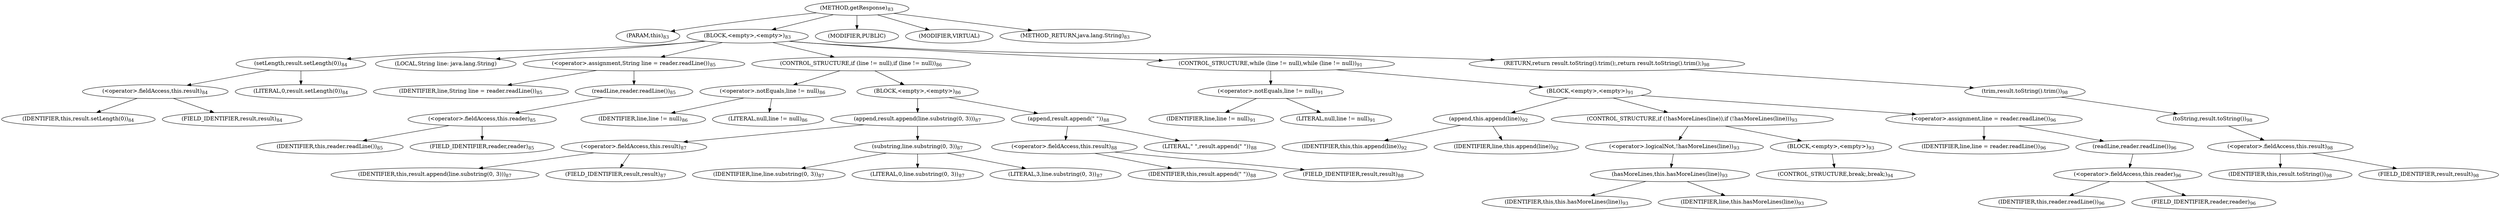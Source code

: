 digraph "getResponse" {  
"67" [label = <(METHOD,getResponse)<SUB>83</SUB>> ]
"4" [label = <(PARAM,this)<SUB>83</SUB>> ]
"68" [label = <(BLOCK,&lt;empty&gt;,&lt;empty&gt;)<SUB>83</SUB>> ]
"69" [label = <(setLength,result.setLength(0))<SUB>84</SUB>> ]
"70" [label = <(&lt;operator&gt;.fieldAccess,this.result)<SUB>84</SUB>> ]
"71" [label = <(IDENTIFIER,this,result.setLength(0))<SUB>84</SUB>> ]
"72" [label = <(FIELD_IDENTIFIER,result,result)<SUB>84</SUB>> ]
"73" [label = <(LITERAL,0,result.setLength(0))<SUB>84</SUB>> ]
"74" [label = <(LOCAL,String line: java.lang.String)> ]
"75" [label = <(&lt;operator&gt;.assignment,String line = reader.readLine())<SUB>85</SUB>> ]
"76" [label = <(IDENTIFIER,line,String line = reader.readLine())<SUB>85</SUB>> ]
"77" [label = <(readLine,reader.readLine())<SUB>85</SUB>> ]
"78" [label = <(&lt;operator&gt;.fieldAccess,this.reader)<SUB>85</SUB>> ]
"79" [label = <(IDENTIFIER,this,reader.readLine())<SUB>85</SUB>> ]
"80" [label = <(FIELD_IDENTIFIER,reader,reader)<SUB>85</SUB>> ]
"81" [label = <(CONTROL_STRUCTURE,if (line != null),if (line != null))<SUB>86</SUB>> ]
"82" [label = <(&lt;operator&gt;.notEquals,line != null)<SUB>86</SUB>> ]
"83" [label = <(IDENTIFIER,line,line != null)<SUB>86</SUB>> ]
"84" [label = <(LITERAL,null,line != null)<SUB>86</SUB>> ]
"85" [label = <(BLOCK,&lt;empty&gt;,&lt;empty&gt;)<SUB>86</SUB>> ]
"86" [label = <(append,result.append(line.substring(0, 3)))<SUB>87</SUB>> ]
"87" [label = <(&lt;operator&gt;.fieldAccess,this.result)<SUB>87</SUB>> ]
"88" [label = <(IDENTIFIER,this,result.append(line.substring(0, 3)))<SUB>87</SUB>> ]
"89" [label = <(FIELD_IDENTIFIER,result,result)<SUB>87</SUB>> ]
"90" [label = <(substring,line.substring(0, 3))<SUB>87</SUB>> ]
"91" [label = <(IDENTIFIER,line,line.substring(0, 3))<SUB>87</SUB>> ]
"92" [label = <(LITERAL,0,line.substring(0, 3))<SUB>87</SUB>> ]
"93" [label = <(LITERAL,3,line.substring(0, 3))<SUB>87</SUB>> ]
"94" [label = <(append,result.append(&quot; &quot;))<SUB>88</SUB>> ]
"95" [label = <(&lt;operator&gt;.fieldAccess,this.result)<SUB>88</SUB>> ]
"96" [label = <(IDENTIFIER,this,result.append(&quot; &quot;))<SUB>88</SUB>> ]
"97" [label = <(FIELD_IDENTIFIER,result,result)<SUB>88</SUB>> ]
"98" [label = <(LITERAL,&quot; &quot;,result.append(&quot; &quot;))<SUB>88</SUB>> ]
"99" [label = <(CONTROL_STRUCTURE,while (line != null),while (line != null))<SUB>91</SUB>> ]
"100" [label = <(&lt;operator&gt;.notEquals,line != null)<SUB>91</SUB>> ]
"101" [label = <(IDENTIFIER,line,line != null)<SUB>91</SUB>> ]
"102" [label = <(LITERAL,null,line != null)<SUB>91</SUB>> ]
"103" [label = <(BLOCK,&lt;empty&gt;,&lt;empty&gt;)<SUB>91</SUB>> ]
"104" [label = <(append,this.append(line))<SUB>92</SUB>> ]
"3" [label = <(IDENTIFIER,this,this.append(line))<SUB>92</SUB>> ]
"105" [label = <(IDENTIFIER,line,this.append(line))<SUB>92</SUB>> ]
"106" [label = <(CONTROL_STRUCTURE,if (!hasMoreLines(line)),if (!hasMoreLines(line)))<SUB>93</SUB>> ]
"107" [label = <(&lt;operator&gt;.logicalNot,!hasMoreLines(line))<SUB>93</SUB>> ]
"108" [label = <(hasMoreLines,this.hasMoreLines(line))<SUB>93</SUB>> ]
"5" [label = <(IDENTIFIER,this,this.hasMoreLines(line))<SUB>93</SUB>> ]
"109" [label = <(IDENTIFIER,line,this.hasMoreLines(line))<SUB>93</SUB>> ]
"110" [label = <(BLOCK,&lt;empty&gt;,&lt;empty&gt;)<SUB>93</SUB>> ]
"111" [label = <(CONTROL_STRUCTURE,break;,break;)<SUB>94</SUB>> ]
"112" [label = <(&lt;operator&gt;.assignment,line = reader.readLine())<SUB>96</SUB>> ]
"113" [label = <(IDENTIFIER,line,line = reader.readLine())<SUB>96</SUB>> ]
"114" [label = <(readLine,reader.readLine())<SUB>96</SUB>> ]
"115" [label = <(&lt;operator&gt;.fieldAccess,this.reader)<SUB>96</SUB>> ]
"116" [label = <(IDENTIFIER,this,reader.readLine())<SUB>96</SUB>> ]
"117" [label = <(FIELD_IDENTIFIER,reader,reader)<SUB>96</SUB>> ]
"118" [label = <(RETURN,return result.toString().trim();,return result.toString().trim();)<SUB>98</SUB>> ]
"119" [label = <(trim,result.toString().trim())<SUB>98</SUB>> ]
"120" [label = <(toString,result.toString())<SUB>98</SUB>> ]
"121" [label = <(&lt;operator&gt;.fieldAccess,this.result)<SUB>98</SUB>> ]
"122" [label = <(IDENTIFIER,this,result.toString())<SUB>98</SUB>> ]
"123" [label = <(FIELD_IDENTIFIER,result,result)<SUB>98</SUB>> ]
"124" [label = <(MODIFIER,PUBLIC)> ]
"125" [label = <(MODIFIER,VIRTUAL)> ]
"126" [label = <(METHOD_RETURN,java.lang.String)<SUB>83</SUB>> ]
  "67" -> "4" 
  "67" -> "68" 
  "67" -> "124" 
  "67" -> "125" 
  "67" -> "126" 
  "68" -> "69" 
  "68" -> "74" 
  "68" -> "75" 
  "68" -> "81" 
  "68" -> "99" 
  "68" -> "118" 
  "69" -> "70" 
  "69" -> "73" 
  "70" -> "71" 
  "70" -> "72" 
  "75" -> "76" 
  "75" -> "77" 
  "77" -> "78" 
  "78" -> "79" 
  "78" -> "80" 
  "81" -> "82" 
  "81" -> "85" 
  "82" -> "83" 
  "82" -> "84" 
  "85" -> "86" 
  "85" -> "94" 
  "86" -> "87" 
  "86" -> "90" 
  "87" -> "88" 
  "87" -> "89" 
  "90" -> "91" 
  "90" -> "92" 
  "90" -> "93" 
  "94" -> "95" 
  "94" -> "98" 
  "95" -> "96" 
  "95" -> "97" 
  "99" -> "100" 
  "99" -> "103" 
  "100" -> "101" 
  "100" -> "102" 
  "103" -> "104" 
  "103" -> "106" 
  "103" -> "112" 
  "104" -> "3" 
  "104" -> "105" 
  "106" -> "107" 
  "106" -> "110" 
  "107" -> "108" 
  "108" -> "5" 
  "108" -> "109" 
  "110" -> "111" 
  "112" -> "113" 
  "112" -> "114" 
  "114" -> "115" 
  "115" -> "116" 
  "115" -> "117" 
  "118" -> "119" 
  "119" -> "120" 
  "120" -> "121" 
  "121" -> "122" 
  "121" -> "123" 
}
